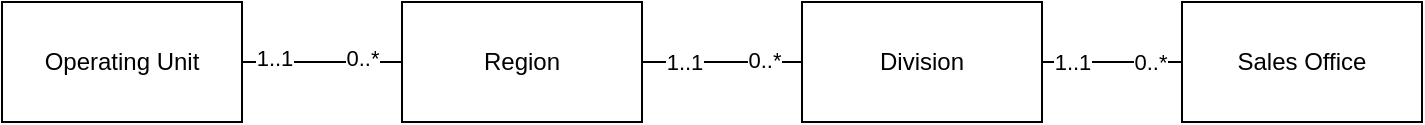 <mxfile version="20.2.8" type="device"><diagram id="9qcoIvDkOtP1Ot1AUUI5" name="Page-1"><mxGraphModel dx="1038" dy="714" grid="1" gridSize="10" guides="1" tooltips="1" connect="1" arrows="1" fold="1" page="1" pageScale="1" pageWidth="850" pageHeight="1100" math="0" shadow="0"><root><mxCell id="0"/><mxCell id="1" parent="0"/><mxCell id="jKIDLDzZkfheun9WjrH_-1" value="Operating Unit" style="rounded=0;whiteSpace=wrap;html=1;" vertex="1" parent="1"><mxGeometry x="80" y="290" width="120" height="60" as="geometry"/></mxCell><mxCell id="jKIDLDzZkfheun9WjrH_-6" style="edgeStyle=orthogonalEdgeStyle;rounded=0;orthogonalLoop=1;jettySize=auto;html=1;entryX=0;entryY=0.5;entryDx=0;entryDy=0;endArrow=none;endFill=0;" edge="1" parent="1" source="jKIDLDzZkfheun9WjrH_-2" target="jKIDLDzZkfheun9WjrH_-3"><mxGeometry relative="1" as="geometry"/></mxCell><mxCell id="jKIDLDzZkfheun9WjrH_-10" value="1..1" style="edgeLabel;html=1;align=center;verticalAlign=middle;resizable=0;points=[];" vertex="1" connectable="0" parent="jKIDLDzZkfheun9WjrH_-6"><mxGeometry x="-0.34" relative="1" as="geometry"><mxPoint x="-6" as="offset"/></mxGeometry></mxCell><mxCell id="jKIDLDzZkfheun9WjrH_-11" value="0..*" style="edgeLabel;html=1;align=center;verticalAlign=middle;resizable=0;points=[];" vertex="1" connectable="0" parent="jKIDLDzZkfheun9WjrH_-6"><mxGeometry x="0.52" y="1" relative="1" as="geometry"><mxPoint as="offset"/></mxGeometry></mxCell><mxCell id="jKIDLDzZkfheun9WjrH_-2" value="Region" style="rounded=0;whiteSpace=wrap;html=1;" vertex="1" parent="1"><mxGeometry x="280" y="290" width="120" height="60" as="geometry"/></mxCell><mxCell id="jKIDLDzZkfheun9WjrH_-7" style="edgeStyle=orthogonalEdgeStyle;rounded=0;orthogonalLoop=1;jettySize=auto;html=1;entryX=0;entryY=0.5;entryDx=0;entryDy=0;endArrow=none;endFill=0;" edge="1" parent="1" source="jKIDLDzZkfheun9WjrH_-3" target="jKIDLDzZkfheun9WjrH_-4"><mxGeometry relative="1" as="geometry"/></mxCell><mxCell id="jKIDLDzZkfheun9WjrH_-12" value="1..1" style="edgeLabel;html=1;align=center;verticalAlign=middle;resizable=0;points=[];" vertex="1" connectable="0" parent="jKIDLDzZkfheun9WjrH_-7"><mxGeometry x="-0.589" relative="1" as="geometry"><mxPoint as="offset"/></mxGeometry></mxCell><mxCell id="jKIDLDzZkfheun9WjrH_-13" value="0..*" style="edgeLabel;html=1;align=center;verticalAlign=middle;resizable=0;points=[];" vertex="1" connectable="0" parent="jKIDLDzZkfheun9WjrH_-7"><mxGeometry x="0.531" y="-2" relative="1" as="geometry"><mxPoint y="-2" as="offset"/></mxGeometry></mxCell><mxCell id="jKIDLDzZkfheun9WjrH_-3" value="Division" style="rounded=0;whiteSpace=wrap;html=1;" vertex="1" parent="1"><mxGeometry x="480" y="290" width="120" height="60" as="geometry"/></mxCell><mxCell id="jKIDLDzZkfheun9WjrH_-4" value="Sales Office" style="rounded=0;whiteSpace=wrap;html=1;" vertex="1" parent="1"><mxGeometry x="670" y="290" width="120" height="60" as="geometry"/></mxCell><mxCell id="jKIDLDzZkfheun9WjrH_-5" value="" style="endArrow=none;html=1;rounded=0;exitX=1;exitY=0.5;exitDx=0;exitDy=0;entryX=0;entryY=0.5;entryDx=0;entryDy=0;" edge="1" parent="1" source="jKIDLDzZkfheun9WjrH_-1" target="jKIDLDzZkfheun9WjrH_-2"><mxGeometry width="50" height="50" relative="1" as="geometry"><mxPoint x="360" y="460" as="sourcePoint"/><mxPoint x="410" y="410" as="targetPoint"/></mxGeometry></mxCell><mxCell id="jKIDLDzZkfheun9WjrH_-8" value="1..1" style="edgeLabel;html=1;align=center;verticalAlign=middle;resizable=0;points=[];" vertex="1" connectable="0" parent="jKIDLDzZkfheun9WjrH_-5"><mxGeometry x="-0.6" y="2" relative="1" as="geometry"><mxPoint as="offset"/></mxGeometry></mxCell><mxCell id="jKIDLDzZkfheun9WjrH_-9" value="0..*" style="edgeLabel;html=1;align=center;verticalAlign=middle;resizable=0;points=[];" vertex="1" connectable="0" parent="jKIDLDzZkfheun9WjrH_-5"><mxGeometry x="0.488" y="2" relative="1" as="geometry"><mxPoint as="offset"/></mxGeometry></mxCell></root></mxGraphModel></diagram></mxfile>